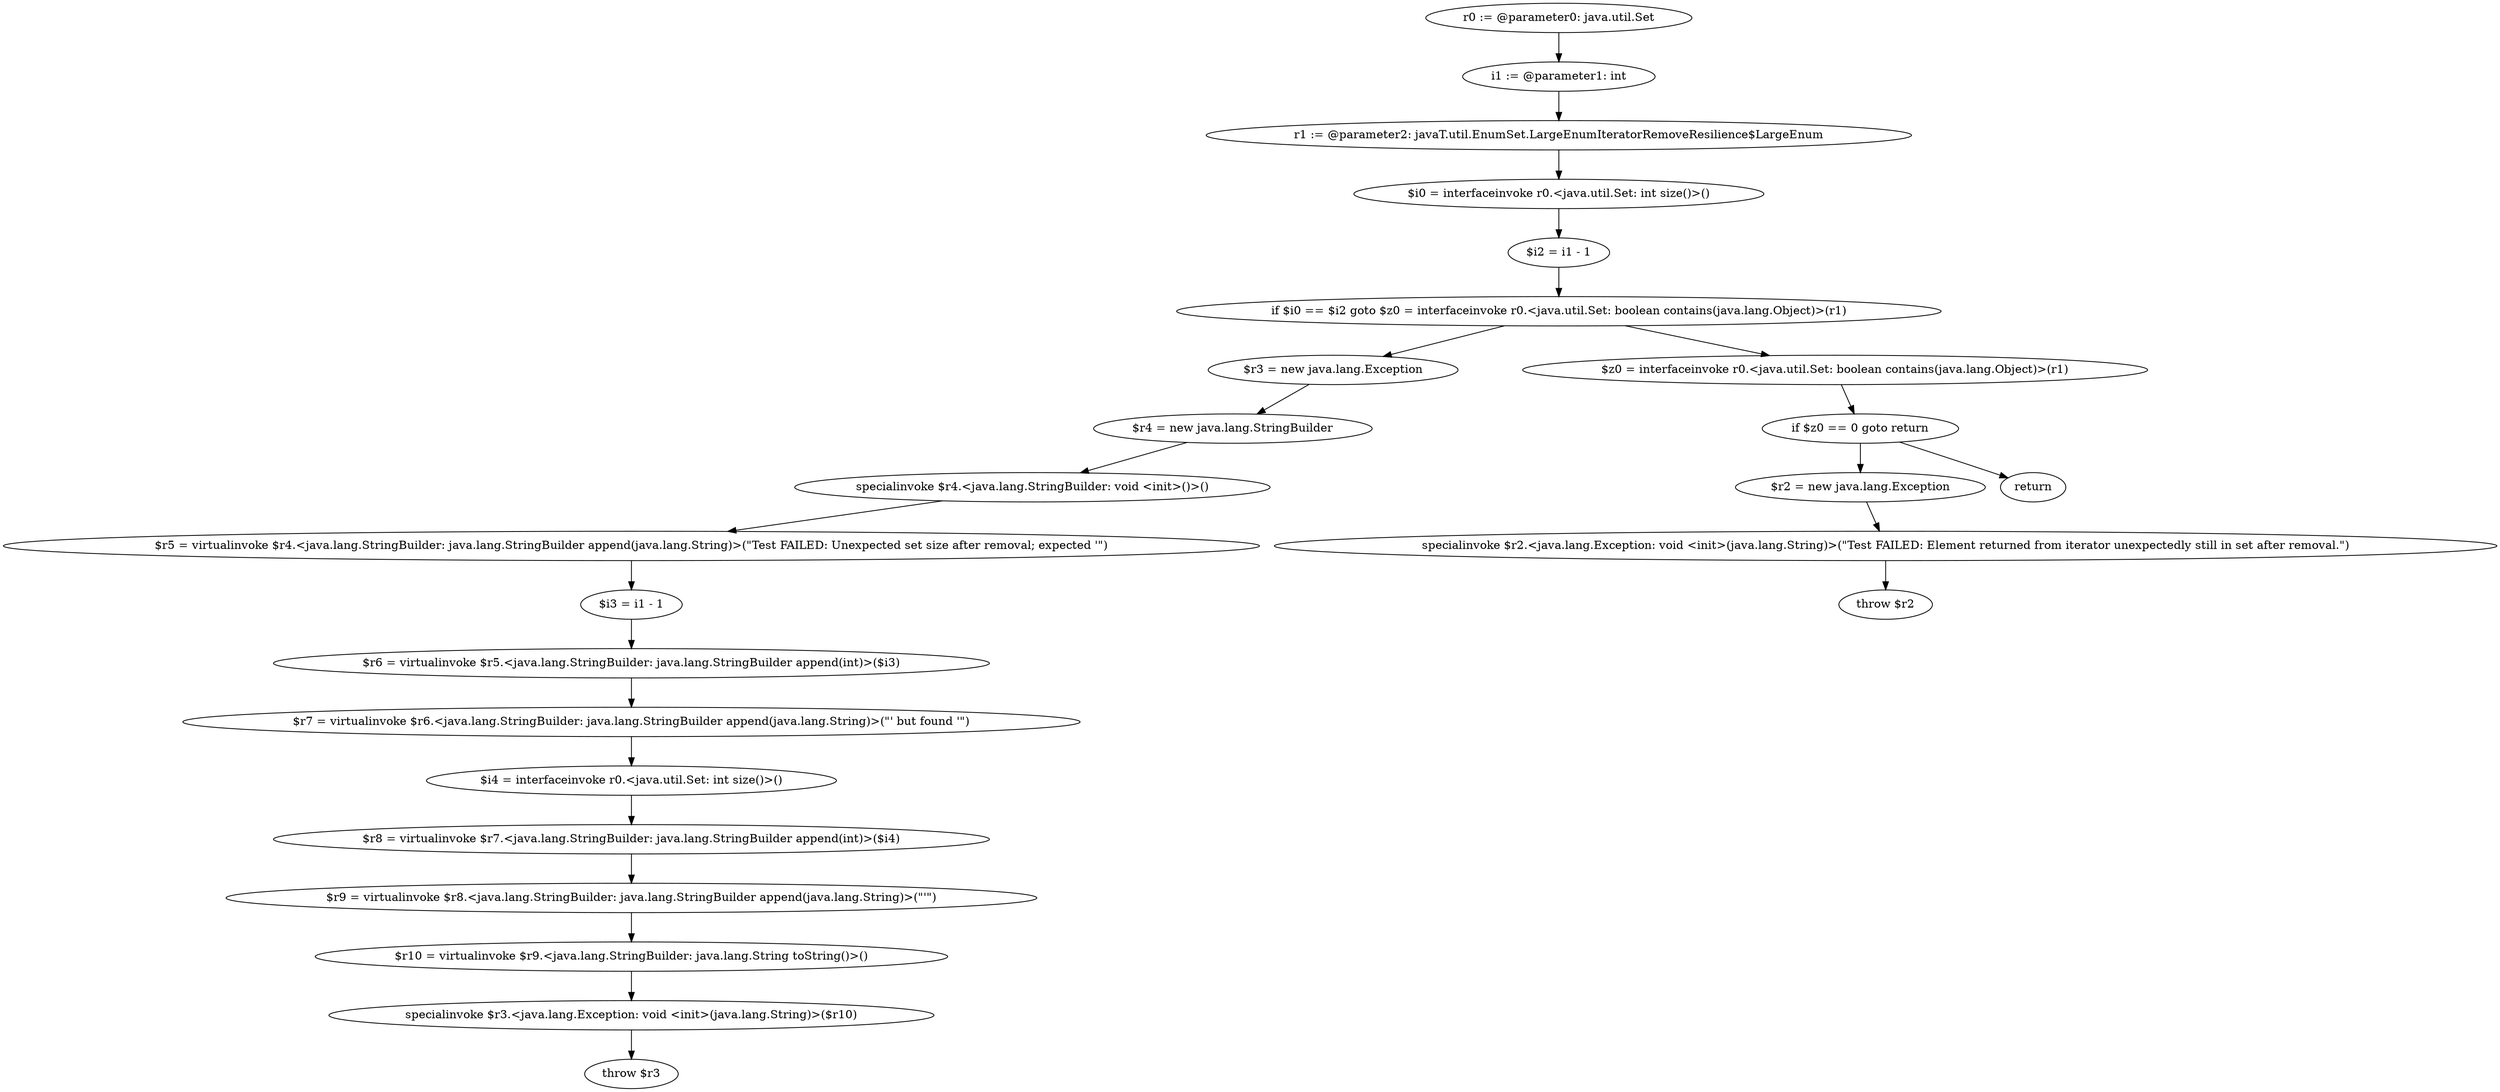 digraph "unitGraph" {
    "r0 := @parameter0: java.util.Set"
    "i1 := @parameter1: int"
    "r1 := @parameter2: javaT.util.EnumSet.LargeEnumIteratorRemoveResilience$LargeEnum"
    "$i0 = interfaceinvoke r0.<java.util.Set: int size()>()"
    "$i2 = i1 - 1"
    "if $i0 == $i2 goto $z0 = interfaceinvoke r0.<java.util.Set: boolean contains(java.lang.Object)>(r1)"
    "$r3 = new java.lang.Exception"
    "$r4 = new java.lang.StringBuilder"
    "specialinvoke $r4.<java.lang.StringBuilder: void <init>()>()"
    "$r5 = virtualinvoke $r4.<java.lang.StringBuilder: java.lang.StringBuilder append(java.lang.String)>(\"Test FAILED: Unexpected set size after removal; expected \'\")"
    "$i3 = i1 - 1"
    "$r6 = virtualinvoke $r5.<java.lang.StringBuilder: java.lang.StringBuilder append(int)>($i3)"
    "$r7 = virtualinvoke $r6.<java.lang.StringBuilder: java.lang.StringBuilder append(java.lang.String)>(\"\' but found \'\")"
    "$i4 = interfaceinvoke r0.<java.util.Set: int size()>()"
    "$r8 = virtualinvoke $r7.<java.lang.StringBuilder: java.lang.StringBuilder append(int)>($i4)"
    "$r9 = virtualinvoke $r8.<java.lang.StringBuilder: java.lang.StringBuilder append(java.lang.String)>(\"\'\")"
    "$r10 = virtualinvoke $r9.<java.lang.StringBuilder: java.lang.String toString()>()"
    "specialinvoke $r3.<java.lang.Exception: void <init>(java.lang.String)>($r10)"
    "throw $r3"
    "$z0 = interfaceinvoke r0.<java.util.Set: boolean contains(java.lang.Object)>(r1)"
    "if $z0 == 0 goto return"
    "$r2 = new java.lang.Exception"
    "specialinvoke $r2.<java.lang.Exception: void <init>(java.lang.String)>(\"Test FAILED: Element returned from iterator unexpectedly still in set after removal.\")"
    "throw $r2"
    "return"
    "r0 := @parameter0: java.util.Set"->"i1 := @parameter1: int";
    "i1 := @parameter1: int"->"r1 := @parameter2: javaT.util.EnumSet.LargeEnumIteratorRemoveResilience$LargeEnum";
    "r1 := @parameter2: javaT.util.EnumSet.LargeEnumIteratorRemoveResilience$LargeEnum"->"$i0 = interfaceinvoke r0.<java.util.Set: int size()>()";
    "$i0 = interfaceinvoke r0.<java.util.Set: int size()>()"->"$i2 = i1 - 1";
    "$i2 = i1 - 1"->"if $i0 == $i2 goto $z0 = interfaceinvoke r0.<java.util.Set: boolean contains(java.lang.Object)>(r1)";
    "if $i0 == $i2 goto $z0 = interfaceinvoke r0.<java.util.Set: boolean contains(java.lang.Object)>(r1)"->"$r3 = new java.lang.Exception";
    "if $i0 == $i2 goto $z0 = interfaceinvoke r0.<java.util.Set: boolean contains(java.lang.Object)>(r1)"->"$z0 = interfaceinvoke r0.<java.util.Set: boolean contains(java.lang.Object)>(r1)";
    "$r3 = new java.lang.Exception"->"$r4 = new java.lang.StringBuilder";
    "$r4 = new java.lang.StringBuilder"->"specialinvoke $r4.<java.lang.StringBuilder: void <init>()>()";
    "specialinvoke $r4.<java.lang.StringBuilder: void <init>()>()"->"$r5 = virtualinvoke $r4.<java.lang.StringBuilder: java.lang.StringBuilder append(java.lang.String)>(\"Test FAILED: Unexpected set size after removal; expected \'\")";
    "$r5 = virtualinvoke $r4.<java.lang.StringBuilder: java.lang.StringBuilder append(java.lang.String)>(\"Test FAILED: Unexpected set size after removal; expected \'\")"->"$i3 = i1 - 1";
    "$i3 = i1 - 1"->"$r6 = virtualinvoke $r5.<java.lang.StringBuilder: java.lang.StringBuilder append(int)>($i3)";
    "$r6 = virtualinvoke $r5.<java.lang.StringBuilder: java.lang.StringBuilder append(int)>($i3)"->"$r7 = virtualinvoke $r6.<java.lang.StringBuilder: java.lang.StringBuilder append(java.lang.String)>(\"\' but found \'\")";
    "$r7 = virtualinvoke $r6.<java.lang.StringBuilder: java.lang.StringBuilder append(java.lang.String)>(\"\' but found \'\")"->"$i4 = interfaceinvoke r0.<java.util.Set: int size()>()";
    "$i4 = interfaceinvoke r0.<java.util.Set: int size()>()"->"$r8 = virtualinvoke $r7.<java.lang.StringBuilder: java.lang.StringBuilder append(int)>($i4)";
    "$r8 = virtualinvoke $r7.<java.lang.StringBuilder: java.lang.StringBuilder append(int)>($i4)"->"$r9 = virtualinvoke $r8.<java.lang.StringBuilder: java.lang.StringBuilder append(java.lang.String)>(\"\'\")";
    "$r9 = virtualinvoke $r8.<java.lang.StringBuilder: java.lang.StringBuilder append(java.lang.String)>(\"\'\")"->"$r10 = virtualinvoke $r9.<java.lang.StringBuilder: java.lang.String toString()>()";
    "$r10 = virtualinvoke $r9.<java.lang.StringBuilder: java.lang.String toString()>()"->"specialinvoke $r3.<java.lang.Exception: void <init>(java.lang.String)>($r10)";
    "specialinvoke $r3.<java.lang.Exception: void <init>(java.lang.String)>($r10)"->"throw $r3";
    "$z0 = interfaceinvoke r0.<java.util.Set: boolean contains(java.lang.Object)>(r1)"->"if $z0 == 0 goto return";
    "if $z0 == 0 goto return"->"$r2 = new java.lang.Exception";
    "if $z0 == 0 goto return"->"return";
    "$r2 = new java.lang.Exception"->"specialinvoke $r2.<java.lang.Exception: void <init>(java.lang.String)>(\"Test FAILED: Element returned from iterator unexpectedly still in set after removal.\")";
    "specialinvoke $r2.<java.lang.Exception: void <init>(java.lang.String)>(\"Test FAILED: Element returned from iterator unexpectedly still in set after removal.\")"->"throw $r2";
}
